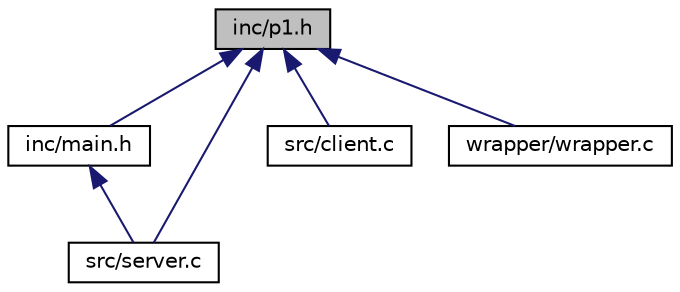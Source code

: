 digraph "inc/p1.h"
{
 // LATEX_PDF_SIZE
  edge [fontname="Helvetica",fontsize="10",labelfontname="Helvetica",labelfontsize="10"];
  node [fontname="Helvetica",fontsize="10",shape=record];
  Node1 [label="inc/p1.h",height=0.2,width=0.4,color="black", fillcolor="grey75", style="filled", fontcolor="black",tooltip=" "];
  Node1 -> Node2 [dir="back",color="midnightblue",fontsize="10",style="solid",fontname="Helvetica"];
  Node2 [label="inc/main.h",height=0.2,width=0.4,color="black", fillcolor="white", style="filled",URL="$main_8h.html",tooltip=" "];
  Node2 -> Node3 [dir="back",color="midnightblue",fontsize="10",style="solid",fontname="Helvetica"];
  Node3 [label="src/server.c",height=0.2,width=0.4,color="black", fillcolor="white", style="filled",URL="$server_8c.html",tooltip="Implements the functionality associated with the server and HTTP requests."];
  Node1 -> Node4 [dir="back",color="midnightblue",fontsize="10",style="solid",fontname="Helvetica"];
  Node4 [label="src/client.c",height=0.2,width=0.4,color="black", fillcolor="white", style="filled",URL="$client_8c.html",tooltip="Implements the functionality associated with the client (not used)."];
  Node1 -> Node3 [dir="back",color="midnightblue",fontsize="10",style="solid",fontname="Helvetica"];
  Node1 -> Node5 [dir="back",color="midnightblue",fontsize="10",style="solid",fontname="Helvetica"];
  Node5 [label="wrapper/wrapper.c",height=0.2,width=0.4,color="black", fillcolor="white", style="filled",URL="$wrapper_8c.html",tooltip="Wrapper for the creation, binding of sockets and more."];
}
